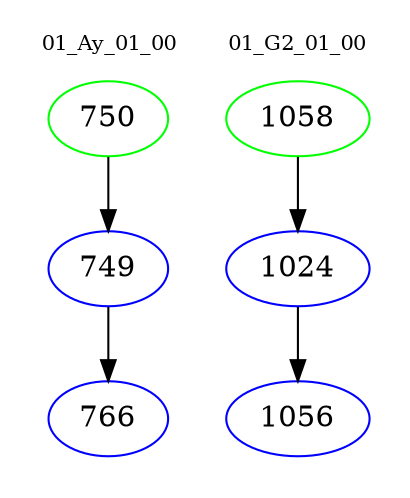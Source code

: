 digraph{
subgraph cluster_0 {
color = white
label = "01_Ay_01_00";
fontsize=10;
T0_750 [label="750", color="green"]
T0_750 -> T0_749 [color="black"]
T0_749 [label="749", color="blue"]
T0_749 -> T0_766 [color="black"]
T0_766 [label="766", color="blue"]
}
subgraph cluster_1 {
color = white
label = "01_G2_01_00";
fontsize=10;
T1_1058 [label="1058", color="green"]
T1_1058 -> T1_1024 [color="black"]
T1_1024 [label="1024", color="blue"]
T1_1024 -> T1_1056 [color="black"]
T1_1056 [label="1056", color="blue"]
}
}
